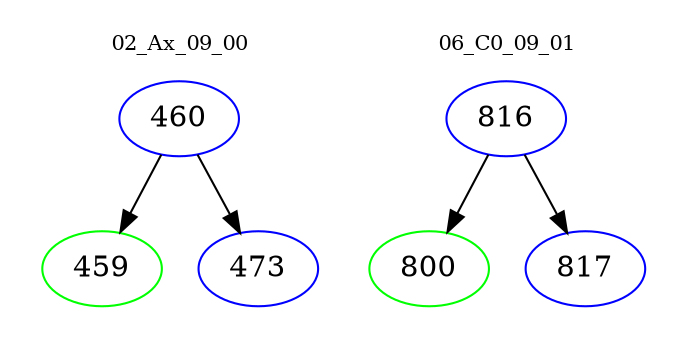 digraph{
subgraph cluster_0 {
color = white
label = "02_Ax_09_00";
fontsize=10;
T0_460 [label="460", color="blue"]
T0_460 -> T0_459 [color="black"]
T0_459 [label="459", color="green"]
T0_460 -> T0_473 [color="black"]
T0_473 [label="473", color="blue"]
}
subgraph cluster_1 {
color = white
label = "06_C0_09_01";
fontsize=10;
T1_816 [label="816", color="blue"]
T1_816 -> T1_800 [color="black"]
T1_800 [label="800", color="green"]
T1_816 -> T1_817 [color="black"]
T1_817 [label="817", color="blue"]
}
}
